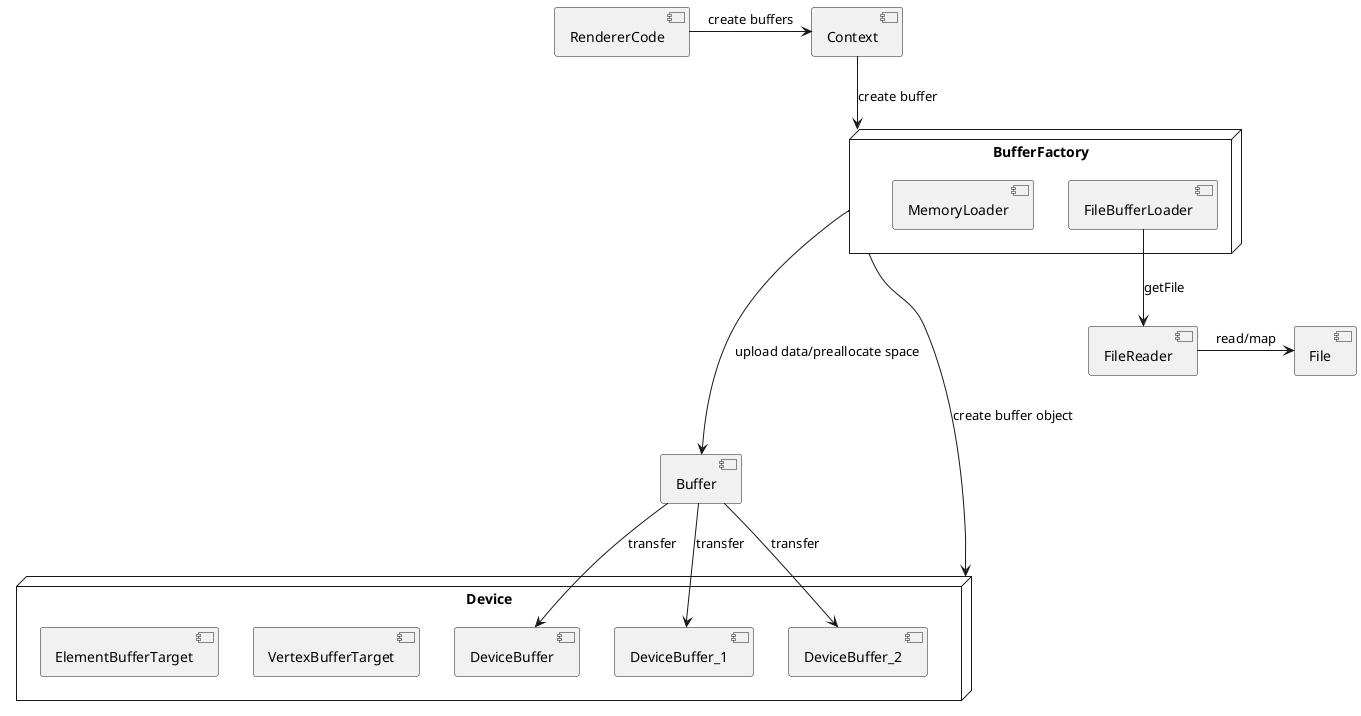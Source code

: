 @startuml

node Device {
    [DeviceBuffer]
    [DeviceBuffer_1]
    [DeviceBuffer_2]
    [VertexBufferTarget]
    [ElementBufferTarget]
}

node BufferFactory {
    [FileBufferLoader]
    [MemoryLoader]
}

BufferFactory ----> Device :create buffer object
FileBufferLoader --> [FileReader]: getFile
[FileReader] -> [File] :read/map
[Buffer] --> DeviceBuffer :transfer
[Buffer] --> DeviceBuffer_1 :transfer
[Buffer] --> DeviceBuffer_2 :transfer



[Context]
[RendererCode]

RendererCode -> Context: create buffers
Context --> BufferFactory: create buffer
BufferFactory -> Buffer: upload data/preallocate space
@enduml